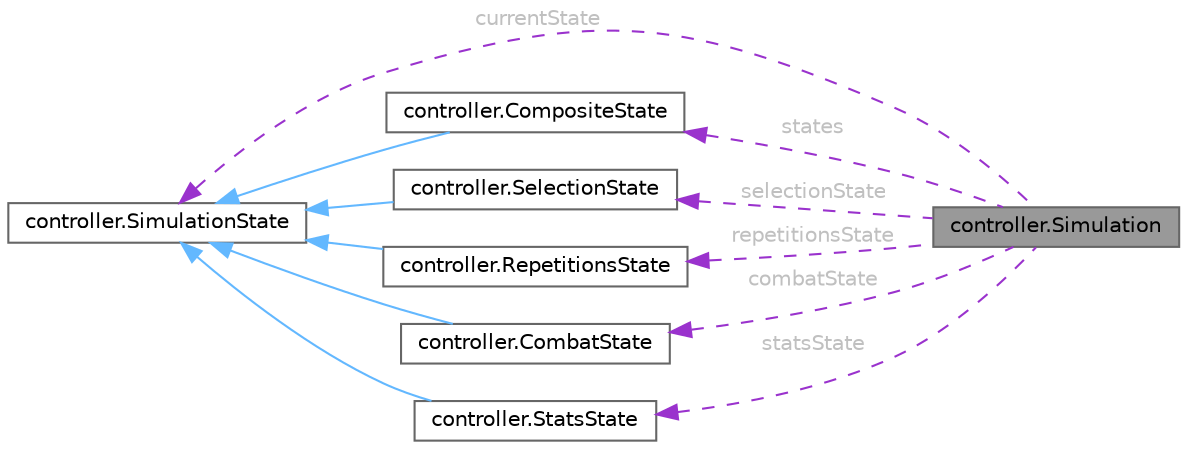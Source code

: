 digraph "controller.Simulation"
{
 // LATEX_PDF_SIZE
  bgcolor="transparent";
  edge [fontname=Helvetica,fontsize=10,labelfontname=Helvetica,labelfontsize=10];
  node [fontname=Helvetica,fontsize=10,shape=box,height=0.2,width=0.4];
  rankdir="LR";
  Node1 [id="Node000001",label="controller.Simulation",height=0.2,width=0.4,color="gray40", fillcolor="grey60", style="filled", fontcolor="black",tooltip="Main controller class for the Javamon simulation."];
  Node2 -> Node1 [id="edge1_Node000001_Node000002",dir="back",color="darkorchid3",style="dashed",tooltip=" ",label=" states",fontcolor="grey" ];
  Node2 [id="Node000002",label="controller.CompositeState",height=0.2,width=0.4,color="gray40", fillcolor="white", style="filled",URL="$classcontroller_1_1CompositeState.html",tooltip="Manages multiple simulation states using Composite pattern."];
  Node3 -> Node2 [id="edge2_Node000002_Node000003",dir="back",color="steelblue1",style="solid",tooltip=" "];
  Node3 [id="Node000003",label="controller.SimulationState",height=0.2,width=0.4,color="gray40", fillcolor="white", style="filled",URL="$interfacecontroller_1_1SimulationState.html",tooltip="Defines the interface for all simulation states."];
  Node4 -> Node1 [id="edge3_Node000001_Node000004",dir="back",color="darkorchid3",style="dashed",tooltip=" ",label=" selectionState",fontcolor="grey" ];
  Node4 [id="Node000004",label="controller.SelectionState",height=0.2,width=0.4,color="gray40", fillcolor="white", style="filled",URL="$classcontroller_1_1SelectionState.html",tooltip="Represents the Pokémon selection phase of the simulation."];
  Node3 -> Node4 [id="edge4_Node000004_Node000003",dir="back",color="steelblue1",style="solid",tooltip=" "];
  Node5 -> Node1 [id="edge5_Node000001_Node000005",dir="back",color="darkorchid3",style="dashed",tooltip=" ",label=" repetitionsState",fontcolor="grey" ];
  Node5 [id="Node000005",label="controller.RepetitionsState",height=0.2,width=0.4,color="gray40", fillcolor="white", style="filled",URL="$classcontroller_1_1RepetitionsState.html",tooltip="Represents the state of the simulation where the user selects the number of repetitions."];
  Node3 -> Node5 [id="edge6_Node000005_Node000003",dir="back",color="steelblue1",style="solid",tooltip=" "];
  Node6 -> Node1 [id="edge7_Node000001_Node000006",dir="back",color="darkorchid3",style="dashed",tooltip=" ",label=" combatState",fontcolor="grey" ];
  Node6 [id="Node000006",label="controller.CombatState",height=0.2,width=0.4,color="gray40", fillcolor="white", style="filled",URL="$classcontroller_1_1CombatState.html",tooltip="Represents the battle phase of the simulation."];
  Node3 -> Node6 [id="edge8_Node000006_Node000003",dir="back",color="steelblue1",style="solid",tooltip=" "];
  Node7 -> Node1 [id="edge9_Node000001_Node000007",dir="back",color="darkorchid3",style="dashed",tooltip=" ",label=" statsState",fontcolor="grey" ];
  Node7 [id="Node000007",label="controller.StatsState",height=0.2,width=0.4,color="gray40", fillcolor="white", style="filled",URL="$classcontroller_1_1StatsState.html",tooltip="Represents the statistics viewing phase of the simulation."];
  Node3 -> Node7 [id="edge10_Node000007_Node000003",dir="back",color="steelblue1",style="solid",tooltip=" "];
  Node3 -> Node1 [id="edge11_Node000001_Node000003",dir="back",color="darkorchid3",style="dashed",tooltip=" ",label=" currentState",fontcolor="grey" ];
}

